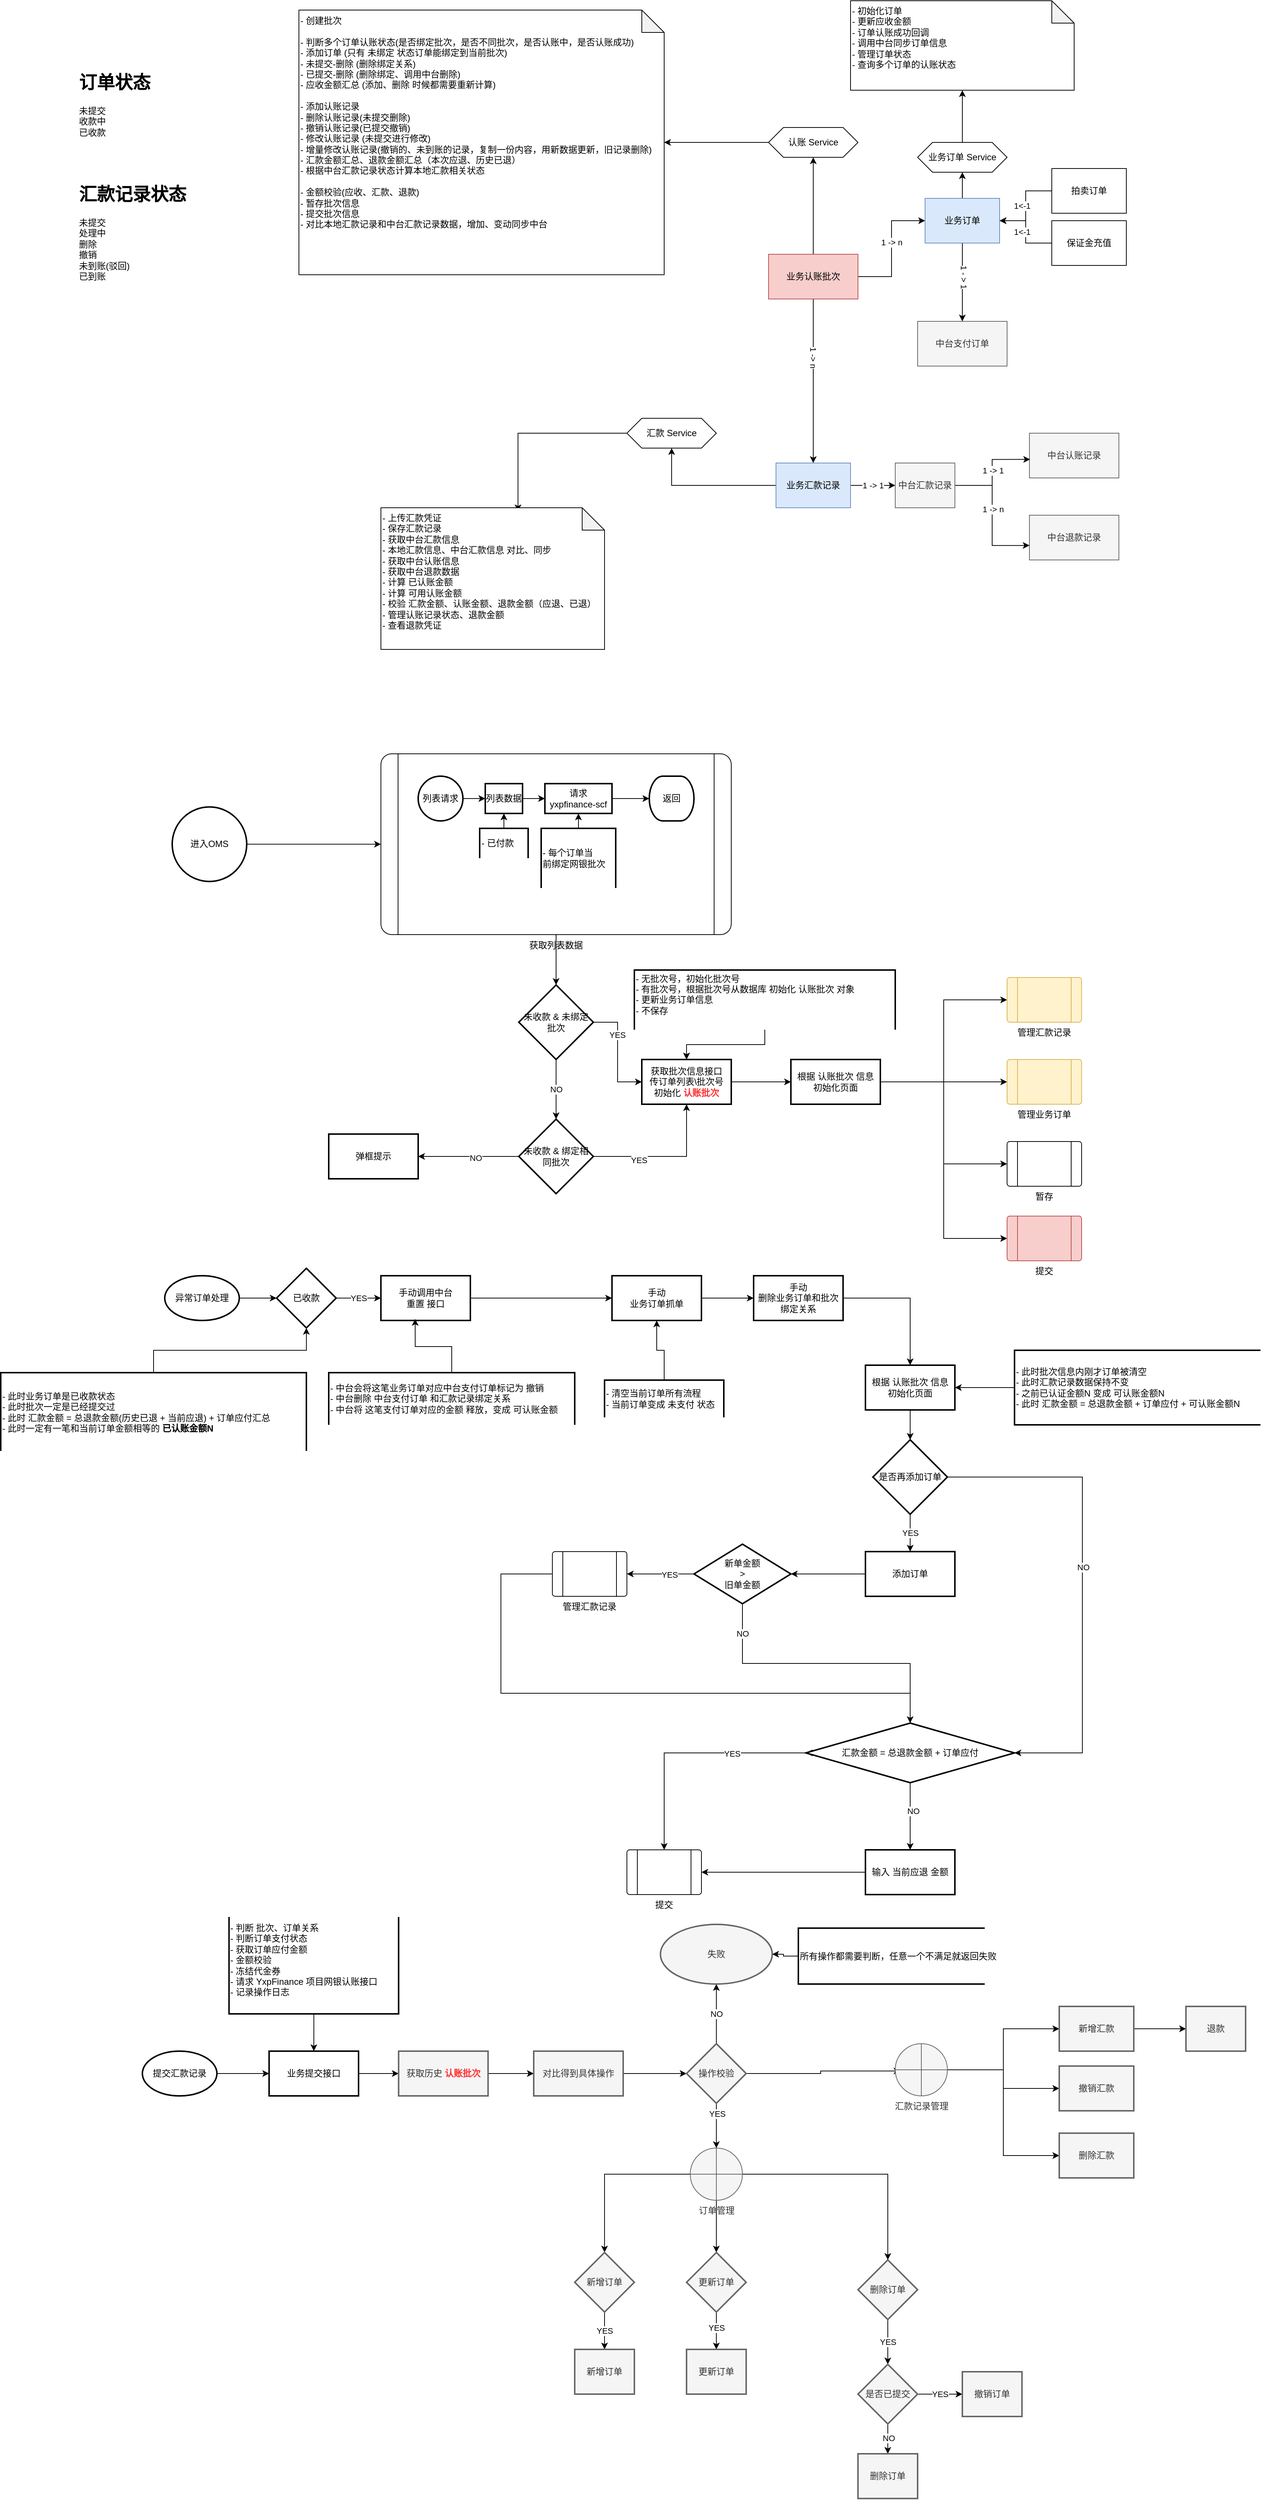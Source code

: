 <mxfile version="21.2.9" type="github">
  <diagram name="Page-1" id="fpYvHtxNB4w4uJ5ZzWT5">
    <mxGraphModel dx="3082" dy="2159" grid="1" gridSize="10" guides="1" tooltips="1" connect="1" arrows="1" fold="1" page="1" pageScale="1" pageWidth="850" pageHeight="1100" math="0" shadow="0">
      <root>
        <mxCell id="0" />
        <mxCell id="1" parent="0" />
        <mxCell id="o6qvqLgRWWO_v4bCrPXF-56" style="edgeStyle=orthogonalEdgeStyle;rounded=0;orthogonalLoop=1;jettySize=auto;html=1;" parent="1" source="o6qvqLgRWWO_v4bCrPXF-36" target="o6qvqLgRWWO_v4bCrPXF-55" edge="1">
          <mxGeometry relative="1" as="geometry" />
        </mxCell>
        <mxCell id="o6qvqLgRWWO_v4bCrPXF-36" value="获取列表数据" style="verticalLabelPosition=bottom;verticalAlign=top;html=1;shape=process;whiteSpace=wrap;rounded=1;size=0.048;arcSize=6;" parent="1" vertex="1">
          <mxGeometry x="-260" y="960" width="470" height="242.5" as="geometry" />
        </mxCell>
        <mxCell id="b7ro-gV5mYTYyai0SoZE-6" style="edgeStyle=orthogonalEdgeStyle;rounded=0;orthogonalLoop=1;jettySize=auto;html=1;entryX=0.5;entryY=0;entryDx=0;entryDy=0;" parent="1" source="b7ro-gV5mYTYyai0SoZE-1" target="b7ro-gV5mYTYyai0SoZE-5" edge="1">
          <mxGeometry relative="1" as="geometry" />
        </mxCell>
        <mxCell id="b7ro-gV5mYTYyai0SoZE-7" value="&lt;div&gt;1 -&amp;gt; n&lt;/div&gt;" style="edgeLabel;html=1;align=center;verticalAlign=middle;resizable=0;points=[];rotation=90;" parent="b7ro-gV5mYTYyai0SoZE-6" vertex="1" connectable="0">
          <mxGeometry x="-0.32" y="3" relative="1" as="geometry">
            <mxPoint x="-3" y="3" as="offset" />
          </mxGeometry>
        </mxCell>
        <mxCell id="b7ro-gV5mYTYyai0SoZE-21" style="edgeStyle=orthogonalEdgeStyle;rounded=0;orthogonalLoop=1;jettySize=auto;html=1;" parent="1" source="b7ro-gV5mYTYyai0SoZE-1" target="b7ro-gV5mYTYyai0SoZE-18" edge="1">
          <mxGeometry relative="1" as="geometry" />
        </mxCell>
        <mxCell id="o6qvqLgRWWO_v4bCrPXF-169" style="edgeStyle=orthogonalEdgeStyle;rounded=0;orthogonalLoop=1;jettySize=auto;html=1;entryX=0;entryY=0.5;entryDx=0;entryDy=0;" parent="1" source="b7ro-gV5mYTYyai0SoZE-1" target="b7ro-gV5mYTYyai0SoZE-2" edge="1">
          <mxGeometry relative="1" as="geometry" />
        </mxCell>
        <mxCell id="o6qvqLgRWWO_v4bCrPXF-170" value="1 -&amp;gt; n" style="edgeLabel;html=1;align=center;verticalAlign=middle;resizable=0;points=[];" parent="o6qvqLgRWWO_v4bCrPXF-169" vertex="1" connectable="0">
          <mxGeometry x="0.108" relative="1" as="geometry">
            <mxPoint as="offset" />
          </mxGeometry>
        </mxCell>
        <mxCell id="b7ro-gV5mYTYyai0SoZE-1" value="业务认账批次" style="rounded=0;whiteSpace=wrap;html=1;fillColor=#f8cecc;strokeColor=#b85450;" parent="1" vertex="1">
          <mxGeometry x="260" y="290" width="120" height="60" as="geometry" />
        </mxCell>
        <mxCell id="o6qvqLgRWWO_v4bCrPXF-14" style="edgeStyle=orthogonalEdgeStyle;rounded=0;orthogonalLoop=1;jettySize=auto;html=1;" parent="1" source="b7ro-gV5mYTYyai0SoZE-2" target="o6qvqLgRWWO_v4bCrPXF-13" edge="1">
          <mxGeometry relative="1" as="geometry" />
        </mxCell>
        <mxCell id="o6qvqLgRWWO_v4bCrPXF-107" style="edgeStyle=orthogonalEdgeStyle;rounded=0;orthogonalLoop=1;jettySize=auto;html=1;" parent="1" source="b7ro-gV5mYTYyai0SoZE-2" target="o6qvqLgRWWO_v4bCrPXF-106" edge="1">
          <mxGeometry relative="1" as="geometry" />
        </mxCell>
        <mxCell id="o6qvqLgRWWO_v4bCrPXF-168" value="1 - &amp;gt; 1" style="edgeLabel;html=1;align=center;verticalAlign=middle;resizable=0;points=[];rotation=90;" parent="o6qvqLgRWWO_v4bCrPXF-107" vertex="1" connectable="0">
          <mxGeometry x="-0.147" y="2" relative="1" as="geometry">
            <mxPoint as="offset" />
          </mxGeometry>
        </mxCell>
        <mxCell id="b7ro-gV5mYTYyai0SoZE-2" value="业务订单" style="whiteSpace=wrap;html=1;rounded=0;fillColor=#dae8fc;strokeColor=#6c8ebf;" parent="1" vertex="1">
          <mxGeometry x="470" y="215" width="100" height="60" as="geometry" />
        </mxCell>
        <mxCell id="o6qvqLgRWWO_v4bCrPXF-17" style="edgeStyle=orthogonalEdgeStyle;rounded=0;orthogonalLoop=1;jettySize=auto;html=1;" parent="1" source="b7ro-gV5mYTYyai0SoZE-5" target="o6qvqLgRWWO_v4bCrPXF-16" edge="1">
          <mxGeometry relative="1" as="geometry" />
        </mxCell>
        <mxCell id="o6qvqLgRWWO_v4bCrPXF-163" value="1 -&amp;gt; 1" style="edgeStyle=orthogonalEdgeStyle;rounded=0;orthogonalLoop=1;jettySize=auto;html=1;" parent="1" source="b7ro-gV5mYTYyai0SoZE-5" target="o6qvqLgRWWO_v4bCrPXF-162" edge="1">
          <mxGeometry relative="1" as="geometry" />
        </mxCell>
        <mxCell id="b7ro-gV5mYTYyai0SoZE-5" value="业务汇款记录" style="whiteSpace=wrap;html=1;rounded=0;fillColor=#dae8fc;strokeColor=#6c8ebf;" parent="1" vertex="1">
          <mxGeometry x="270" y="570" width="100" height="60" as="geometry" />
        </mxCell>
        <mxCell id="b7ro-gV5mYTYyai0SoZE-14" value="中台认账记录" style="whiteSpace=wrap;html=1;fillColor=#f5f5f5;strokeColor=#666666;rounded=0;fontColor=#333333;" parent="1" vertex="1">
          <mxGeometry x="610" y="530" width="120" height="60" as="geometry" />
        </mxCell>
        <mxCell id="b7ro-gV5mYTYyai0SoZE-23" style="edgeStyle=orthogonalEdgeStyle;rounded=0;orthogonalLoop=1;jettySize=auto;html=1;" parent="1" source="b7ro-gV5mYTYyai0SoZE-18" target="b7ro-gV5mYTYyai0SoZE-22" edge="1">
          <mxGeometry relative="1" as="geometry" />
        </mxCell>
        <mxCell id="b7ro-gV5mYTYyai0SoZE-18" value="认账 Service" style="shape=hexagon;perimeter=hexagonPerimeter2;whiteSpace=wrap;html=1;fixedSize=1;rounded=0;" parent="1" vertex="1">
          <mxGeometry x="260" y="120" width="120" height="40" as="geometry" />
        </mxCell>
        <mxCell id="b7ro-gV5mYTYyai0SoZE-22" value="&lt;div&gt;- 创建批次&lt;br&gt;&lt;/div&gt;&lt;div&gt;&lt;br&gt;&lt;/div&gt;&lt;div&gt;- 判断多个订单认账状态(是否绑定批次，是否不同批次，是否认账中，是否认账成功)&lt;/div&gt;&lt;div&gt;- 添加订单 (只有 未绑定 状态订单能绑定到当前批次)&lt;br&gt;&lt;div&gt;- 未提交-删除 (删除绑定关系)&lt;/div&gt;- 已提交-删除 (删除绑定、调用中台删除)&lt;/div&gt;&lt;div&gt;- 应收金额汇总 (添加、删除 时候都需要重新计算)&lt;/div&gt;&lt;div&gt;&lt;br&gt;&lt;/div&gt;&lt;div&gt;- 添加认账记录&lt;/div&gt;&lt;div&gt;- 删除认账记录(未提交删除)&lt;/div&gt;&lt;div&gt;- 撤销认账记录(已提交撤销)&lt;br&gt;&lt;/div&gt;&lt;div&gt;- 修改认账记录 (未提交进行修改)&lt;br&gt;- 增量修改认账记录(撤销的、未到账的记录，复制一份内容，用新数据更新，旧记录删除)&lt;/div&gt;&lt;div&gt;- 汇款金额汇总、退款金额汇总（本次应退、历史已退）&lt;/div&gt;&lt;div&gt;- 根据中台汇款记录状态计算本地汇款相关状态&lt;br&gt;&lt;/div&gt;&lt;div&gt;&lt;br&gt;&lt;/div&gt;&lt;div&gt;- 金额校验(应收、汇款、退款)&lt;/div&gt;&lt;div&gt;- 暂存批次信息&lt;/div&gt;&lt;div&gt;- 提交批次信息&lt;/div&gt;&lt;div&gt;- 对比本地汇款记录和中台汇款记录数据，增加、变动同步中台&lt;/div&gt;&lt;div&gt;&lt;br&gt;&lt;/div&gt;&lt;div&gt;&lt;br&gt;&lt;/div&gt;&lt;div&gt;&lt;br&gt;&lt;/div&gt;" style="shape=note;whiteSpace=wrap;html=1;backgroundOutline=1;darkOpacity=0.05;align=left;verticalAlign=top;" parent="1" vertex="1">
          <mxGeometry x="-370" y="-37.5" width="490" height="355" as="geometry" />
        </mxCell>
        <mxCell id="o6qvqLgRWWO_v4bCrPXF-3" value="&lt;h1&gt;订单状态&lt;br&gt;&lt;/h1&gt;&lt;p&gt;未提交&lt;br&gt;收款中&lt;br&gt;已收款&lt;br&gt;&lt;/p&gt;" style="text;html=1;strokeColor=none;fillColor=none;spacing=5;spacingTop=-20;whiteSpace=wrap;overflow=hidden;rounded=0;" parent="1" vertex="1">
          <mxGeometry x="-670" y="40" width="190" height="170" as="geometry" />
        </mxCell>
        <mxCell id="o6qvqLgRWWO_v4bCrPXF-4" value="&lt;h1&gt;汇款记录状态&lt;br&gt;&lt;/h1&gt;&lt;p&gt;未提交&lt;br&gt;处理中&lt;br&gt;删除&lt;br&gt;撤销&lt;br&gt;未到账(驳回)&lt;br&gt;已到账&lt;br&gt;&lt;br&gt;&lt;/p&gt;" style="text;html=1;strokeColor=none;fillColor=none;spacing=5;spacingTop=-20;whiteSpace=wrap;overflow=hidden;rounded=0;" parent="1" vertex="1">
          <mxGeometry x="-670" y="190" width="200" height="170" as="geometry" />
        </mxCell>
        <mxCell id="o6qvqLgRWWO_v4bCrPXF-9" style="edgeStyle=orthogonalEdgeStyle;rounded=0;orthogonalLoop=1;jettySize=auto;html=1;entryX=1;entryY=0.5;entryDx=0;entryDy=0;" parent="1" source="o6qvqLgRWWO_v4bCrPXF-5" target="b7ro-gV5mYTYyai0SoZE-2" edge="1">
          <mxGeometry relative="1" as="geometry" />
        </mxCell>
        <mxCell id="o6qvqLgRWWO_v4bCrPXF-10" value="1&amp;lt;-1" style="edgeLabel;html=1;align=center;verticalAlign=middle;resizable=0;points=[];" parent="o6qvqLgRWWO_v4bCrPXF-9" vertex="1" connectable="0">
          <mxGeometry x="-0.556" y="3" relative="1" as="geometry">
            <mxPoint x="-16" y="17" as="offset" />
          </mxGeometry>
        </mxCell>
        <mxCell id="o6qvqLgRWWO_v4bCrPXF-5" value="拍卖订单" style="whiteSpace=wrap;html=1;rounded=0;" parent="1" vertex="1">
          <mxGeometry x="640" y="175" width="100" height="60" as="geometry" />
        </mxCell>
        <mxCell id="o6qvqLgRWWO_v4bCrPXF-8" style="edgeStyle=orthogonalEdgeStyle;rounded=0;orthogonalLoop=1;jettySize=auto;html=1;entryX=1;entryY=0.5;entryDx=0;entryDy=0;" parent="1" source="o6qvqLgRWWO_v4bCrPXF-7" target="b7ro-gV5mYTYyai0SoZE-2" edge="1">
          <mxGeometry relative="1" as="geometry" />
        </mxCell>
        <mxCell id="o6qvqLgRWWO_v4bCrPXF-7" value="保证金充值" style="whiteSpace=wrap;html=1;rounded=0;" parent="1" vertex="1">
          <mxGeometry x="640" y="245" width="100" height="60" as="geometry" />
        </mxCell>
        <mxCell id="o6qvqLgRWWO_v4bCrPXF-11" value="1&amp;lt;-1" style="edgeLabel;html=1;align=center;verticalAlign=middle;resizable=0;points=[];" parent="1" vertex="1" connectable="0">
          <mxGeometry x="610" y="225" as="geometry">
            <mxPoint x="-10" y="35" as="offset" />
          </mxGeometry>
        </mxCell>
        <mxCell id="o6qvqLgRWWO_v4bCrPXF-12" value="- 初始化订单&lt;br&gt;&lt;div&gt;- 更新应收金额&lt;/div&gt;&lt;div&gt;- 订单认账成功回调&lt;/div&gt;&lt;div&gt;- 调用中台同步订单信息&lt;/div&gt;&lt;div&gt;- 管理订单状态&lt;/div&gt;&lt;div&gt;- 查询多个订单的认账状态&lt;/div&gt;" style="shape=note;whiteSpace=wrap;html=1;backgroundOutline=1;darkOpacity=0.05;align=left;verticalAlign=top;" parent="1" vertex="1">
          <mxGeometry x="370" y="-50" width="300" height="120" as="geometry" />
        </mxCell>
        <mxCell id="o6qvqLgRWWO_v4bCrPXF-15" style="edgeStyle=orthogonalEdgeStyle;rounded=0;orthogonalLoop=1;jettySize=auto;html=1;" parent="1" source="o6qvqLgRWWO_v4bCrPXF-13" target="o6qvqLgRWWO_v4bCrPXF-12" edge="1">
          <mxGeometry relative="1" as="geometry" />
        </mxCell>
        <mxCell id="o6qvqLgRWWO_v4bCrPXF-13" value="业务订单 Service" style="shape=hexagon;perimeter=hexagonPerimeter2;whiteSpace=wrap;html=1;fixedSize=1;rounded=0;" parent="1" vertex="1">
          <mxGeometry x="460" y="140" width="120" height="40" as="geometry" />
        </mxCell>
        <mxCell id="o6qvqLgRWWO_v4bCrPXF-21" style="edgeStyle=orthogonalEdgeStyle;rounded=0;orthogonalLoop=1;jettySize=auto;html=1;entryX=0.613;entryY=0.025;entryDx=0;entryDy=0;entryPerimeter=0;" parent="1" source="o6qvqLgRWWO_v4bCrPXF-16" target="o6qvqLgRWWO_v4bCrPXF-18" edge="1">
          <mxGeometry relative="1" as="geometry" />
        </mxCell>
        <mxCell id="o6qvqLgRWWO_v4bCrPXF-16" value="汇款 Service" style="shape=hexagon;perimeter=hexagonPerimeter2;whiteSpace=wrap;html=1;fixedSize=1;rounded=0;" parent="1" vertex="1">
          <mxGeometry x="70" y="510" width="120" height="40" as="geometry" />
        </mxCell>
        <mxCell id="o6qvqLgRWWO_v4bCrPXF-18" value="&lt;div&gt;- 上传汇款凭证&lt;/div&gt;&lt;div&gt;- 保存汇款记录&lt;br&gt;&lt;/div&gt;&lt;div&gt;- 获取中台汇款信息&lt;/div&gt;&lt;div&gt;- 本地汇款信息、中台汇款信息 对比、同步&lt;/div&gt;&lt;div&gt;- 获取中台认账信息&lt;/div&gt;&lt;div&gt;- 获取中台退款数据&lt;/div&gt;&lt;div&gt;- 计算 已认账金额&lt;/div&gt;&lt;div&gt;&lt;div&gt;&lt;div&gt;- 计算 可用认账金额&lt;/div&gt;&lt;/div&gt;&lt;/div&gt;&lt;div&gt;- 校验 汇款金额、认账金额、退款金额（应退、已退）&lt;/div&gt;&lt;div&gt;- 管理认账记录状态、退款金额&lt;/div&gt;&lt;div&gt;- 查看退款凭证&lt;br&gt;&lt;/div&gt;" style="shape=note;whiteSpace=wrap;html=1;backgroundOutline=1;darkOpacity=0.05;align=left;verticalAlign=top;" parent="1" vertex="1">
          <mxGeometry x="-260" y="630" width="300" height="190" as="geometry" />
        </mxCell>
        <mxCell id="o6qvqLgRWWO_v4bCrPXF-22" value="中台退款记录" style="whiteSpace=wrap;html=1;fillColor=#f5f5f5;strokeColor=#666666;rounded=0;fontColor=#333333;" parent="1" vertex="1">
          <mxGeometry x="610" y="640" width="120" height="60" as="geometry" />
        </mxCell>
        <mxCell id="o6qvqLgRWWO_v4bCrPXF-37" style="edgeStyle=orthogonalEdgeStyle;rounded=0;orthogonalLoop=1;jettySize=auto;html=1;" parent="1" source="o6qvqLgRWWO_v4bCrPXF-28" target="o6qvqLgRWWO_v4bCrPXF-36" edge="1">
          <mxGeometry relative="1" as="geometry" />
        </mxCell>
        <mxCell id="o6qvqLgRWWO_v4bCrPXF-28" value="进入OMS" style="strokeWidth=2;html=1;shape=mxgraph.flowchart.start_2;whiteSpace=wrap;" parent="1" vertex="1">
          <mxGeometry x="-540" y="1031.25" width="100" height="100" as="geometry" />
        </mxCell>
        <mxCell id="o6qvqLgRWWO_v4bCrPXF-40" value="" style="edgeStyle=orthogonalEdgeStyle;rounded=0;orthogonalLoop=1;jettySize=auto;html=1;" parent="1" source="o6qvqLgRWWO_v4bCrPXF-38" target="o6qvqLgRWWO_v4bCrPXF-39" edge="1">
          <mxGeometry relative="1" as="geometry" />
        </mxCell>
        <mxCell id="o6qvqLgRWWO_v4bCrPXF-38" value="列表请求" style="strokeWidth=2;html=1;shape=mxgraph.flowchart.start_2;whiteSpace=wrap;" parent="1" vertex="1">
          <mxGeometry x="-210" y="990" width="60" height="60" as="geometry" />
        </mxCell>
        <mxCell id="o6qvqLgRWWO_v4bCrPXF-44" style="edgeStyle=orthogonalEdgeStyle;rounded=0;orthogonalLoop=1;jettySize=auto;html=1;entryX=0;entryY=0.5;entryDx=0;entryDy=0;" parent="1" source="o6qvqLgRWWO_v4bCrPXF-39" edge="1">
          <mxGeometry relative="1" as="geometry">
            <mxPoint x="-40" y="1020" as="targetPoint" />
          </mxGeometry>
        </mxCell>
        <mxCell id="o6qvqLgRWWO_v4bCrPXF-39" value="列表数据" style="whiteSpace=wrap;html=1;strokeWidth=2;" parent="1" vertex="1">
          <mxGeometry x="-120" y="1000" width="50" height="40" as="geometry" />
        </mxCell>
        <mxCell id="o6qvqLgRWWO_v4bCrPXF-54" style="edgeStyle=orthogonalEdgeStyle;rounded=0;orthogonalLoop=1;jettySize=auto;html=1;" parent="1" source="o6qvqLgRWWO_v4bCrPXF-45" target="o6qvqLgRWWO_v4bCrPXF-52" edge="1">
          <mxGeometry relative="1" as="geometry" />
        </mxCell>
        <mxCell id="o6qvqLgRWWO_v4bCrPXF-45" value="请求&lt;br&gt;yxpfinance-scf" style="whiteSpace=wrap;html=1;strokeWidth=2;" parent="1" vertex="1">
          <mxGeometry x="-40" y="1000" width="90" height="40" as="geometry" />
        </mxCell>
        <mxCell id="o6qvqLgRWWO_v4bCrPXF-49" style="edgeStyle=orthogonalEdgeStyle;rounded=0;orthogonalLoop=1;jettySize=auto;html=1;entryX=0.5;entryY=1;entryDx=0;entryDy=0;" parent="1" source="o6qvqLgRWWO_v4bCrPXF-48" target="o6qvqLgRWWO_v4bCrPXF-45" edge="1">
          <mxGeometry relative="1" as="geometry" />
        </mxCell>
        <mxCell id="o6qvqLgRWWO_v4bCrPXF-48" value="&lt;div&gt;- 每个订单当&lt;br&gt;前绑定网银批次&lt;br&gt;&lt;/div&gt;" style="strokeWidth=2;html=1;shape=mxgraph.flowchart.annotation_1;align=left;pointerEvents=1;direction=south;" parent="1" vertex="1">
          <mxGeometry x="-45" y="1060" width="100" height="80" as="geometry" />
        </mxCell>
        <mxCell id="o6qvqLgRWWO_v4bCrPXF-51" style="edgeStyle=orthogonalEdgeStyle;rounded=0;orthogonalLoop=1;jettySize=auto;html=1;" parent="1" source="o6qvqLgRWWO_v4bCrPXF-50" target="o6qvqLgRWWO_v4bCrPXF-39" edge="1">
          <mxGeometry relative="1" as="geometry" />
        </mxCell>
        <mxCell id="o6qvqLgRWWO_v4bCrPXF-50" value="- 已付款" style="strokeWidth=2;html=1;shape=mxgraph.flowchart.annotation_1;align=left;pointerEvents=1;direction=south;" parent="1" vertex="1">
          <mxGeometry x="-127.5" y="1060" width="65" height="40" as="geometry" />
        </mxCell>
        <mxCell id="o6qvqLgRWWO_v4bCrPXF-52" value="返回" style="strokeWidth=2;html=1;shape=mxgraph.flowchart.terminator;whiteSpace=wrap;" parent="1" vertex="1">
          <mxGeometry x="100" y="990" width="60" height="60" as="geometry" />
        </mxCell>
        <mxCell id="o6qvqLgRWWO_v4bCrPXF-58" value="" style="edgeStyle=orthogonalEdgeStyle;rounded=0;orthogonalLoop=1;jettySize=auto;html=1;" parent="1" source="o6qvqLgRWWO_v4bCrPXF-55" target="o6qvqLgRWWO_v4bCrPXF-57" edge="1">
          <mxGeometry relative="1" as="geometry" />
        </mxCell>
        <mxCell id="o6qvqLgRWWO_v4bCrPXF-59" value="YES" style="edgeLabel;html=1;align=center;verticalAlign=middle;resizable=0;points=[];" parent="o6qvqLgRWWO_v4bCrPXF-58" vertex="1" connectable="0">
          <mxGeometry x="-0.314" y="-1" relative="1" as="geometry">
            <mxPoint as="offset" />
          </mxGeometry>
        </mxCell>
        <mxCell id="o6qvqLgRWWO_v4bCrPXF-69" value="NO" style="edgeStyle=orthogonalEdgeStyle;rounded=0;orthogonalLoop=1;jettySize=auto;html=1;" parent="1" source="o6qvqLgRWWO_v4bCrPXF-55" target="o6qvqLgRWWO_v4bCrPXF-68" edge="1">
          <mxGeometry relative="1" as="geometry" />
        </mxCell>
        <mxCell id="o6qvqLgRWWO_v4bCrPXF-55" value="未收款 &amp;amp; 未绑定批次" style="strokeWidth=2;html=1;shape=mxgraph.flowchart.decision;whiteSpace=wrap;" parent="1" vertex="1">
          <mxGeometry x="-75" y="1270" width="100" height="100" as="geometry" />
        </mxCell>
        <mxCell id="o6qvqLgRWWO_v4bCrPXF-61" value="" style="edgeStyle=orthogonalEdgeStyle;rounded=0;orthogonalLoop=1;jettySize=auto;html=1;" parent="1" source="o6qvqLgRWWO_v4bCrPXF-57" target="o6qvqLgRWWO_v4bCrPXF-60" edge="1">
          <mxGeometry relative="1" as="geometry" />
        </mxCell>
        <mxCell id="o6qvqLgRWWO_v4bCrPXF-57" value="获取批次信息接口&lt;br&gt;传订单列表\批次号&lt;br&gt;初始化 &lt;b&gt;&lt;font color=&quot;#ff3333&quot;&gt;认账批次&lt;/font&gt;&lt;/b&gt;" style="whiteSpace=wrap;html=1;strokeWidth=2;" parent="1" vertex="1">
          <mxGeometry x="90" y="1370" width="120" height="60" as="geometry" />
        </mxCell>
        <mxCell id="o6qvqLgRWWO_v4bCrPXF-83" style="edgeStyle=orthogonalEdgeStyle;rounded=0;orthogonalLoop=1;jettySize=auto;html=1;" parent="1" source="o6qvqLgRWWO_v4bCrPXF-60" target="o6qvqLgRWWO_v4bCrPXF-81" edge="1">
          <mxGeometry relative="1" as="geometry" />
        </mxCell>
        <mxCell id="o6qvqLgRWWO_v4bCrPXF-84" style="edgeStyle=orthogonalEdgeStyle;rounded=0;orthogonalLoop=1;jettySize=auto;html=1;entryX=0;entryY=0.5;entryDx=0;entryDy=0;" parent="1" source="o6qvqLgRWWO_v4bCrPXF-60" target="o6qvqLgRWWO_v4bCrPXF-80" edge="1">
          <mxGeometry relative="1" as="geometry" />
        </mxCell>
        <mxCell id="o6qvqLgRWWO_v4bCrPXF-86" style="edgeStyle=orthogonalEdgeStyle;rounded=0;orthogonalLoop=1;jettySize=auto;html=1;entryX=0;entryY=0.5;entryDx=0;entryDy=0;" parent="1" source="o6qvqLgRWWO_v4bCrPXF-60" target="o6qvqLgRWWO_v4bCrPXF-85" edge="1">
          <mxGeometry relative="1" as="geometry" />
        </mxCell>
        <mxCell id="o6qvqLgRWWO_v4bCrPXF-89" style="edgeStyle=orthogonalEdgeStyle;rounded=0;orthogonalLoop=1;jettySize=auto;html=1;entryX=0;entryY=0.5;entryDx=0;entryDy=0;" parent="1" source="o6qvqLgRWWO_v4bCrPXF-60" target="o6qvqLgRWWO_v4bCrPXF-88" edge="1">
          <mxGeometry relative="1" as="geometry" />
        </mxCell>
        <mxCell id="o6qvqLgRWWO_v4bCrPXF-60" value="根据 认账批次 信息&lt;br&gt;初始化页面" style="whiteSpace=wrap;html=1;strokeWidth=2;" parent="1" vertex="1">
          <mxGeometry x="290" y="1370" width="120" height="60" as="geometry" />
        </mxCell>
        <mxCell id="o6qvqLgRWWO_v4bCrPXF-65" style="edgeStyle=orthogonalEdgeStyle;rounded=0;orthogonalLoop=1;jettySize=auto;html=1;" parent="1" source="o6qvqLgRWWO_v4bCrPXF-62" target="o6qvqLgRWWO_v4bCrPXF-57" edge="1">
          <mxGeometry relative="1" as="geometry" />
        </mxCell>
        <mxCell id="o6qvqLgRWWO_v4bCrPXF-70" value="" style="edgeStyle=orthogonalEdgeStyle;rounded=0;orthogonalLoop=1;jettySize=auto;html=1;" parent="1" source="o6qvqLgRWWO_v4bCrPXF-62" target="o6qvqLgRWWO_v4bCrPXF-57" edge="1">
          <mxGeometry relative="1" as="geometry" />
        </mxCell>
        <mxCell id="o6qvqLgRWWO_v4bCrPXF-62" value="&lt;div&gt;- 无批次号，初始化批次号&lt;br&gt;&lt;/div&gt;&lt;div&gt;- 有批次号，根据批次号从数据库 初始化 认账批次 对象&lt;/div&gt;&lt;div&gt;- 更新业务订单信息&lt;/div&gt;&lt;div&gt;- 不保存&lt;br&gt;&lt;/div&gt;&lt;div&gt;&lt;br&gt;&lt;/div&gt;" style="strokeWidth=2;html=1;shape=mxgraph.flowchart.annotation_1;align=left;pointerEvents=1;direction=south;rotation=0;" parent="1" vertex="1">
          <mxGeometry x="80" y="1250" width="350" height="80" as="geometry" />
        </mxCell>
        <mxCell id="o6qvqLgRWWO_v4bCrPXF-71" style="edgeStyle=orthogonalEdgeStyle;rounded=0;orthogonalLoop=1;jettySize=auto;html=1;" parent="1" source="o6qvqLgRWWO_v4bCrPXF-68" target="o6qvqLgRWWO_v4bCrPXF-57" edge="1">
          <mxGeometry relative="1" as="geometry" />
        </mxCell>
        <mxCell id="o6qvqLgRWWO_v4bCrPXF-77" value="YES" style="edgeLabel;html=1;align=center;verticalAlign=middle;resizable=0;points=[];" parent="o6qvqLgRWWO_v4bCrPXF-71" vertex="1" connectable="0">
          <mxGeometry x="-0.374" y="-5" relative="1" as="geometry">
            <mxPoint as="offset" />
          </mxGeometry>
        </mxCell>
        <mxCell id="o6qvqLgRWWO_v4bCrPXF-78" style="edgeStyle=orthogonalEdgeStyle;rounded=0;orthogonalLoop=1;jettySize=auto;html=1;" parent="1" source="o6qvqLgRWWO_v4bCrPXF-68" target="o6qvqLgRWWO_v4bCrPXF-74" edge="1">
          <mxGeometry relative="1" as="geometry" />
        </mxCell>
        <mxCell id="o6qvqLgRWWO_v4bCrPXF-79" value="NO" style="edgeLabel;html=1;align=center;verticalAlign=middle;resizable=0;points=[];" parent="o6qvqLgRWWO_v4bCrPXF-78" vertex="1" connectable="0">
          <mxGeometry x="-0.141" y="2" relative="1" as="geometry">
            <mxPoint as="offset" />
          </mxGeometry>
        </mxCell>
        <mxCell id="o6qvqLgRWWO_v4bCrPXF-68" value="未收款 &amp;amp; 绑定相同批次" style="strokeWidth=2;html=1;shape=mxgraph.flowchart.decision;whiteSpace=wrap;" parent="1" vertex="1">
          <mxGeometry x="-75" y="1450" width="100" height="100" as="geometry" />
        </mxCell>
        <mxCell id="o6qvqLgRWWO_v4bCrPXF-74" value="弹框提示" style="whiteSpace=wrap;html=1;strokeWidth=2;" parent="1" vertex="1">
          <mxGeometry x="-330" y="1470" width="120" height="60" as="geometry" />
        </mxCell>
        <mxCell id="o6qvqLgRWWO_v4bCrPXF-80" value="管理汇款记录" style="verticalLabelPosition=bottom;verticalAlign=top;html=1;shape=process;whiteSpace=wrap;rounded=1;size=0.14;arcSize=6;fillColor=#fff2cc;strokeColor=#d6b656;" parent="1" vertex="1">
          <mxGeometry x="580" y="1260" width="100" height="60" as="geometry" />
        </mxCell>
        <mxCell id="o6qvqLgRWWO_v4bCrPXF-81" value="管理业务订单" style="verticalLabelPosition=bottom;verticalAlign=top;html=1;shape=process;whiteSpace=wrap;rounded=1;size=0.14;arcSize=6;fillColor=#fff2cc;strokeColor=#d6b656;" parent="1" vertex="1">
          <mxGeometry x="580" y="1370" width="100" height="60" as="geometry" />
        </mxCell>
        <mxCell id="o6qvqLgRWWO_v4bCrPXF-85" value="暂存" style="verticalLabelPosition=bottom;verticalAlign=top;html=1;shape=process;whiteSpace=wrap;rounded=1;size=0.14;arcSize=6;" parent="1" vertex="1">
          <mxGeometry x="580" y="1480" width="100" height="60" as="geometry" />
        </mxCell>
        <mxCell id="o6qvqLgRWWO_v4bCrPXF-88" value="提交" style="verticalLabelPosition=bottom;verticalAlign=top;html=1;shape=process;whiteSpace=wrap;rounded=1;size=0.14;arcSize=6;fillColor=#f8cecc;strokeColor=#b85450;" parent="1" vertex="1">
          <mxGeometry x="580" y="1580" width="100" height="60" as="geometry" />
        </mxCell>
        <mxCell id="o6qvqLgRWWO_v4bCrPXF-93" value="" style="edgeStyle=orthogonalEdgeStyle;rounded=0;orthogonalLoop=1;jettySize=auto;html=1;" parent="1" source="o6qvqLgRWWO_v4bCrPXF-91" target="o6qvqLgRWWO_v4bCrPXF-92" edge="1">
          <mxGeometry relative="1" as="geometry" />
        </mxCell>
        <mxCell id="o6qvqLgRWWO_v4bCrPXF-91" value="异常订单处理" style="strokeWidth=2;html=1;shape=mxgraph.flowchart.start_1;whiteSpace=wrap;" parent="1" vertex="1">
          <mxGeometry x="-550" y="1660" width="100" height="60" as="geometry" />
        </mxCell>
        <mxCell id="o6qvqLgRWWO_v4bCrPXF-95" value="YES" style="edgeStyle=orthogonalEdgeStyle;rounded=0;orthogonalLoop=1;jettySize=auto;html=1;" parent="1" source="o6qvqLgRWWO_v4bCrPXF-92" target="o6qvqLgRWWO_v4bCrPXF-103" edge="1">
          <mxGeometry x="-0.01" relative="1" as="geometry">
            <mxPoint x="-260" y="1690" as="targetPoint" />
            <mxPoint as="offset" />
          </mxGeometry>
        </mxCell>
        <mxCell id="o6qvqLgRWWO_v4bCrPXF-92" value="已收款" style="rhombus;whiteSpace=wrap;html=1;strokeWidth=2;" parent="1" vertex="1">
          <mxGeometry x="-400" y="1650" width="80" height="80" as="geometry" />
        </mxCell>
        <mxCell id="o6qvqLgRWWO_v4bCrPXF-102" style="edgeStyle=orthogonalEdgeStyle;rounded=0;orthogonalLoop=1;jettySize=auto;html=1;" parent="1" source="o6qvqLgRWWO_v4bCrPXF-97" target="o6qvqLgRWWO_v4bCrPXF-92" edge="1">
          <mxGeometry relative="1" as="geometry" />
        </mxCell>
        <mxCell id="o6qvqLgRWWO_v4bCrPXF-97" value="&lt;div&gt;- 此时业务订单是已收款状态&lt;/div&gt;&lt;div&gt;- 此时批次一定是已经提交过&lt;/div&gt;&lt;div&gt;- 此时 汇款金额 = 总退款金额(历史已退 + 当前应退) + 订单应付汇总&lt;/div&gt;&lt;div&gt;- 此时一定有一笔和当前订单金额相等的 &lt;b&gt;已认账金额N&lt;/b&gt;&lt;br&gt;&lt;/div&gt;" style="strokeWidth=2;html=1;shape=mxgraph.flowchart.annotation_1;align=left;pointerEvents=1;direction=south;" parent="1" vertex="1">
          <mxGeometry x="-770" y="1790" width="410" height="105" as="geometry" />
        </mxCell>
        <mxCell id="o6qvqLgRWWO_v4bCrPXF-109" value="" style="edgeStyle=orthogonalEdgeStyle;rounded=0;orthogonalLoop=1;jettySize=auto;html=1;" parent="1" source="o6qvqLgRWWO_v4bCrPXF-103" target="o6qvqLgRWWO_v4bCrPXF-108" edge="1">
          <mxGeometry relative="1" as="geometry" />
        </mxCell>
        <mxCell id="o6qvqLgRWWO_v4bCrPXF-103" value="手动调用中台&lt;br&gt; 重置 接口" style="whiteSpace=wrap;html=1;strokeWidth=2;" parent="1" vertex="1">
          <mxGeometry x="-260" y="1660" width="120" height="60" as="geometry" />
        </mxCell>
        <mxCell id="o6qvqLgRWWO_v4bCrPXF-105" style="edgeStyle=orthogonalEdgeStyle;rounded=0;orthogonalLoop=1;jettySize=auto;html=1;entryX=0.383;entryY=0.967;entryDx=0;entryDy=0;entryPerimeter=0;" parent="1" source="o6qvqLgRWWO_v4bCrPXF-104" target="o6qvqLgRWWO_v4bCrPXF-103" edge="1">
          <mxGeometry relative="1" as="geometry" />
        </mxCell>
        <mxCell id="o6qvqLgRWWO_v4bCrPXF-104" value="&lt;div&gt;- 中台会将这笔业务订单对应中台支付订单标记为 撤销&lt;/div&gt;&lt;div&gt;- 中台删除 中台支付订单 和汇款记录绑定关系&lt;/div&gt;&lt;div&gt;- 中台将 这笔支付订单对应的金额 释放，变成 可认账金额&lt;br&gt;&lt;/div&gt;" style="strokeWidth=2;html=1;shape=mxgraph.flowchart.annotation_1;align=left;pointerEvents=1;direction=south;" parent="1" vertex="1">
          <mxGeometry x="-330" y="1790" width="330" height="70" as="geometry" />
        </mxCell>
        <mxCell id="o6qvqLgRWWO_v4bCrPXF-106" value="中台支付订单" style="whiteSpace=wrap;html=1;fillColor=#f5f5f5;strokeColor=#666666;rounded=0;fontColor=#333333;" parent="1" vertex="1">
          <mxGeometry x="460" y="380" width="120" height="60" as="geometry" />
        </mxCell>
        <mxCell id="o6qvqLgRWWO_v4bCrPXF-113" value="" style="edgeStyle=orthogonalEdgeStyle;rounded=0;orthogonalLoop=1;jettySize=auto;html=1;" parent="1" source="o6qvqLgRWWO_v4bCrPXF-108" target="o6qvqLgRWWO_v4bCrPXF-112" edge="1">
          <mxGeometry relative="1" as="geometry" />
        </mxCell>
        <mxCell id="o6qvqLgRWWO_v4bCrPXF-108" value="手动&lt;br&gt;业务订单抓单" style="whiteSpace=wrap;html=1;strokeWidth=2;" parent="1" vertex="1">
          <mxGeometry x="50" y="1660" width="120" height="60" as="geometry" />
        </mxCell>
        <mxCell id="o6qvqLgRWWO_v4bCrPXF-111" style="edgeStyle=orthogonalEdgeStyle;rounded=0;orthogonalLoop=1;jettySize=auto;html=1;" parent="1" source="o6qvqLgRWWO_v4bCrPXF-110" target="o6qvqLgRWWO_v4bCrPXF-108" edge="1">
          <mxGeometry relative="1" as="geometry" />
        </mxCell>
        <mxCell id="o6qvqLgRWWO_v4bCrPXF-110" value="&lt;div&gt;- 清空当前订单所有流程&lt;/div&gt;&lt;div&gt;- 当前订单变成 未支付 状态&lt;br&gt;&lt;/div&gt;" style="strokeWidth=2;html=1;shape=mxgraph.flowchart.annotation_1;align=left;pointerEvents=1;direction=south;" parent="1" vertex="1">
          <mxGeometry x="40" y="1800" width="160" height="50" as="geometry" />
        </mxCell>
        <mxCell id="o6qvqLgRWWO_v4bCrPXF-115" style="edgeStyle=orthogonalEdgeStyle;rounded=0;orthogonalLoop=1;jettySize=auto;html=1;" parent="1" source="o6qvqLgRWWO_v4bCrPXF-112" target="o6qvqLgRWWO_v4bCrPXF-114" edge="1">
          <mxGeometry relative="1" as="geometry" />
        </mxCell>
        <mxCell id="o6qvqLgRWWO_v4bCrPXF-112" value="手动&lt;br&gt;删除业务订单和批次绑定关系" style="whiteSpace=wrap;html=1;strokeWidth=2;" parent="1" vertex="1">
          <mxGeometry x="240" y="1660" width="120" height="60" as="geometry" />
        </mxCell>
        <mxCell id="o6qvqLgRWWO_v4bCrPXF-118" style="edgeStyle=orthogonalEdgeStyle;rounded=0;orthogonalLoop=1;jettySize=auto;html=1;" parent="1" source="o6qvqLgRWWO_v4bCrPXF-114" target="o6qvqLgRWWO_v4bCrPXF-117" edge="1">
          <mxGeometry relative="1" as="geometry" />
        </mxCell>
        <mxCell id="o6qvqLgRWWO_v4bCrPXF-114" value="根据 认账批次 信息&lt;br&gt;初始化页面" style="whiteSpace=wrap;html=1;strokeWidth=2;" parent="1" vertex="1">
          <mxGeometry x="390" y="1780" width="120" height="60" as="geometry" />
        </mxCell>
        <mxCell id="o6qvqLgRWWO_v4bCrPXF-119" style="edgeStyle=orthogonalEdgeStyle;rounded=0;orthogonalLoop=1;jettySize=auto;html=1;" parent="1" source="o6qvqLgRWWO_v4bCrPXF-116" target="o6qvqLgRWWO_v4bCrPXF-114" edge="1">
          <mxGeometry relative="1" as="geometry" />
        </mxCell>
        <mxCell id="o6qvqLgRWWO_v4bCrPXF-116" value="&lt;div&gt;- 此时批次信息内刚才订单被清空&lt;/div&gt;&lt;div&gt;- 此时汇款记录数据保持不变&lt;/div&gt;&lt;div&gt;- 之前已认证金额N 变成 可认账金额N&lt;/div&gt;&lt;div&gt;- 此时 汇款金额 = 总退款金额 + 订单应付 + 可认账金额N&lt;br&gt;&lt;/div&gt;" style="strokeWidth=2;html=1;shape=mxgraph.flowchart.annotation_1;align=left;pointerEvents=1;" parent="1" vertex="1">
          <mxGeometry x="590" y="1760" width="330" height="100" as="geometry" />
        </mxCell>
        <mxCell id="o6qvqLgRWWO_v4bCrPXF-121" value="YES" style="edgeStyle=orthogonalEdgeStyle;rounded=0;orthogonalLoop=1;jettySize=auto;html=1;" parent="1" source="o6qvqLgRWWO_v4bCrPXF-117" target="o6qvqLgRWWO_v4bCrPXF-120" edge="1">
          <mxGeometry relative="1" as="geometry">
            <Array as="points">
              <mxPoint x="450" y="1990" />
              <mxPoint x="450" y="1990" />
            </Array>
          </mxGeometry>
        </mxCell>
        <mxCell id="o6qvqLgRWWO_v4bCrPXF-138" style="edgeStyle=orthogonalEdgeStyle;rounded=0;orthogonalLoop=1;jettySize=auto;html=1;entryX=1;entryY=0.5;entryDx=0;entryDy=0;" parent="1" source="o6qvqLgRWWO_v4bCrPXF-117" target="o6qvqLgRWWO_v4bCrPXF-131" edge="1">
          <mxGeometry relative="1" as="geometry">
            <mxPoint x="610" y="2300" as="targetPoint" />
            <Array as="points">
              <mxPoint x="681" y="1930" />
              <mxPoint x="681" y="2300" />
            </Array>
          </mxGeometry>
        </mxCell>
        <mxCell id="o6qvqLgRWWO_v4bCrPXF-148" value="NO" style="edgeLabel;html=1;align=center;verticalAlign=middle;resizable=0;points=[];" parent="o6qvqLgRWWO_v4bCrPXF-138" vertex="1" connectable="0">
          <mxGeometry x="-0.059" y="1" relative="1" as="geometry">
            <mxPoint as="offset" />
          </mxGeometry>
        </mxCell>
        <mxCell id="o6qvqLgRWWO_v4bCrPXF-117" value="是否再添加订单" style="strokeWidth=2;html=1;shape=mxgraph.flowchart.decision;whiteSpace=wrap;" parent="1" vertex="1">
          <mxGeometry x="400" y="1880" width="100" height="100" as="geometry" />
        </mxCell>
        <mxCell id="o6qvqLgRWWO_v4bCrPXF-123" value="" style="edgeStyle=orthogonalEdgeStyle;rounded=0;orthogonalLoop=1;jettySize=auto;html=1;" parent="1" source="o6qvqLgRWWO_v4bCrPXF-120" target="o6qvqLgRWWO_v4bCrPXF-122" edge="1">
          <mxGeometry relative="1" as="geometry" />
        </mxCell>
        <mxCell id="o6qvqLgRWWO_v4bCrPXF-120" value="添加订单" style="whiteSpace=wrap;html=1;strokeWidth=2;" parent="1" vertex="1">
          <mxGeometry x="390" y="2030" width="120" height="60" as="geometry" />
        </mxCell>
        <mxCell id="o6qvqLgRWWO_v4bCrPXF-125" value="" style="edgeStyle=orthogonalEdgeStyle;rounded=0;orthogonalLoop=1;jettySize=auto;html=1;entryX=1;entryY=0.5;entryDx=0;entryDy=0;" parent="1" source="o6qvqLgRWWO_v4bCrPXF-122" target="o6qvqLgRWWO_v4bCrPXF-127" edge="1">
          <mxGeometry relative="1" as="geometry">
            <mxPoint x="75" y="2060" as="targetPoint" />
          </mxGeometry>
        </mxCell>
        <mxCell id="o6qvqLgRWWO_v4bCrPXF-128" value="YES" style="edgeLabel;html=1;align=center;verticalAlign=middle;resizable=0;points=[];" parent="o6qvqLgRWWO_v4bCrPXF-125" vertex="1" connectable="0">
          <mxGeometry x="-0.267" y="1" relative="1" as="geometry">
            <mxPoint as="offset" />
          </mxGeometry>
        </mxCell>
        <mxCell id="o6qvqLgRWWO_v4bCrPXF-130" value="NO" style="edgeStyle=orthogonalEdgeStyle;rounded=0;orthogonalLoop=1;jettySize=auto;html=1;entryX=0.5;entryY=0;entryDx=0;entryDy=0;exitX=0.5;exitY=1;exitDx=0;exitDy=0;" parent="1" source="o6qvqLgRWWO_v4bCrPXF-122" target="o6qvqLgRWWO_v4bCrPXF-131" edge="1">
          <mxGeometry x="-0.792" relative="1" as="geometry">
            <mxPoint x="230" y="2190" as="targetPoint" />
            <mxPoint as="offset" />
          </mxGeometry>
        </mxCell>
        <mxCell id="o6qvqLgRWWO_v4bCrPXF-122" value="新单金额&lt;br&gt;&amp;gt;&lt;br&gt;旧单金额" style="rhombus;whiteSpace=wrap;html=1;strokeWidth=2;" parent="1" vertex="1">
          <mxGeometry x="160" y="2020" width="130" height="80" as="geometry" />
        </mxCell>
        <mxCell id="o6qvqLgRWWO_v4bCrPXF-147" style="edgeStyle=orthogonalEdgeStyle;rounded=0;orthogonalLoop=1;jettySize=auto;html=1;entryX=0;entryY=0.5;entryDx=0;entryDy=0;" parent="1" source="o6qvqLgRWWO_v4bCrPXF-127" target="o6qvqLgRWWO_v4bCrPXF-131" edge="1">
          <mxGeometry relative="1" as="geometry">
            <mxPoint x="110" y="2280" as="targetPoint" />
            <Array as="points">
              <mxPoint x="-99" y="2060" />
              <mxPoint x="-99" y="2220" />
              <mxPoint x="450" y="2220" />
              <mxPoint x="450" y="2300" />
            </Array>
          </mxGeometry>
        </mxCell>
        <mxCell id="o6qvqLgRWWO_v4bCrPXF-127" value="管理汇款记录" style="verticalLabelPosition=bottom;verticalAlign=top;html=1;shape=process;whiteSpace=wrap;rounded=1;size=0.14;arcSize=6;" parent="1" vertex="1">
          <mxGeometry x="-30" y="2030" width="100" height="60" as="geometry" />
        </mxCell>
        <mxCell id="o6qvqLgRWWO_v4bCrPXF-150" value="" style="edgeStyle=orthogonalEdgeStyle;rounded=0;orthogonalLoop=1;jettySize=auto;html=1;" parent="1" source="o6qvqLgRWWO_v4bCrPXF-131" target="o6qvqLgRWWO_v4bCrPXF-149" edge="1">
          <mxGeometry relative="1" as="geometry" />
        </mxCell>
        <mxCell id="o6qvqLgRWWO_v4bCrPXF-157" value="NO" style="edgeLabel;html=1;align=center;verticalAlign=middle;resizable=0;points=[];" parent="o6qvqLgRWWO_v4bCrPXF-150" vertex="1" connectable="0">
          <mxGeometry x="-0.156" y="4" relative="1" as="geometry">
            <mxPoint as="offset" />
          </mxGeometry>
        </mxCell>
        <mxCell id="o6qvqLgRWWO_v4bCrPXF-156" style="edgeStyle=orthogonalEdgeStyle;rounded=0;orthogonalLoop=1;jettySize=auto;html=1;" parent="1" source="o6qvqLgRWWO_v4bCrPXF-131" target="o6qvqLgRWWO_v4bCrPXF-154" edge="1">
          <mxGeometry relative="1" as="geometry" />
        </mxCell>
        <mxCell id="o6qvqLgRWWO_v4bCrPXF-158" value="YES" style="edgeLabel;html=1;align=center;verticalAlign=middle;resizable=0;points=[];" parent="o6qvqLgRWWO_v4bCrPXF-156" vertex="1" connectable="0">
          <mxGeometry x="-0.381" y="1" relative="1" as="geometry">
            <mxPoint as="offset" />
          </mxGeometry>
        </mxCell>
        <mxCell id="o6qvqLgRWWO_v4bCrPXF-131" value="汇款金额 = 总退款金额 + 订单应付 " style="rhombus;whiteSpace=wrap;html=1;strokeWidth=2;" parent="1" vertex="1">
          <mxGeometry x="310" y="2260" width="280" height="80" as="geometry" />
        </mxCell>
        <mxCell id="o6qvqLgRWWO_v4bCrPXF-155" style="edgeStyle=orthogonalEdgeStyle;rounded=0;orthogonalLoop=1;jettySize=auto;html=1;" parent="1" source="o6qvqLgRWWO_v4bCrPXF-149" target="o6qvqLgRWWO_v4bCrPXF-154" edge="1">
          <mxGeometry relative="1" as="geometry" />
        </mxCell>
        <mxCell id="o6qvqLgRWWO_v4bCrPXF-149" value="输入 当前应退 金额" style="whiteSpace=wrap;html=1;strokeWidth=2;" parent="1" vertex="1">
          <mxGeometry x="390" y="2430" width="120" height="60" as="geometry" />
        </mxCell>
        <mxCell id="o6qvqLgRWWO_v4bCrPXF-154" value="提交" style="verticalLabelPosition=bottom;verticalAlign=top;html=1;shape=process;whiteSpace=wrap;rounded=1;size=0.14;arcSize=6;" parent="1" vertex="1">
          <mxGeometry x="70" y="2430" width="100" height="60" as="geometry" />
        </mxCell>
        <mxCell id="o6qvqLgRWWO_v4bCrPXF-164" style="edgeStyle=orthogonalEdgeStyle;rounded=0;orthogonalLoop=1;jettySize=auto;html=1;entryX=0.007;entryY=0.586;entryDx=0;entryDy=0;entryPerimeter=0;" parent="1" source="o6qvqLgRWWO_v4bCrPXF-162" target="b7ro-gV5mYTYyai0SoZE-14" edge="1">
          <mxGeometry relative="1" as="geometry" />
        </mxCell>
        <mxCell id="o6qvqLgRWWO_v4bCrPXF-166" value="1 -&amp;gt; 1" style="edgeLabel;html=1;align=center;verticalAlign=middle;resizable=0;points=[];" parent="o6qvqLgRWWO_v4bCrPXF-164" vertex="1" connectable="0">
          <mxGeometry x="0.467" y="-1" relative="1" as="geometry">
            <mxPoint x="-14" y="14" as="offset" />
          </mxGeometry>
        </mxCell>
        <mxCell id="o6qvqLgRWWO_v4bCrPXF-165" style="edgeStyle=orthogonalEdgeStyle;rounded=0;orthogonalLoop=1;jettySize=auto;html=1;entryX=0.001;entryY=0.676;entryDx=0;entryDy=0;entryPerimeter=0;" parent="1" source="o6qvqLgRWWO_v4bCrPXF-162" target="o6qvqLgRWWO_v4bCrPXF-22" edge="1">
          <mxGeometry relative="1" as="geometry" />
        </mxCell>
        <mxCell id="o6qvqLgRWWO_v4bCrPXF-167" value="1 -&amp;gt; n" style="edgeLabel;html=1;align=center;verticalAlign=middle;resizable=0;points=[];" parent="o6qvqLgRWWO_v4bCrPXF-165" vertex="1" connectable="0">
          <mxGeometry x="-0.092" y="1" relative="1" as="geometry">
            <mxPoint as="offset" />
          </mxGeometry>
        </mxCell>
        <mxCell id="o6qvqLgRWWO_v4bCrPXF-162" value="中台汇款记录" style="whiteSpace=wrap;html=1;fillColor=#f5f5f5;strokeColor=#666666;rounded=0;fontColor=#333333;" parent="1" vertex="1">
          <mxGeometry x="430" y="570" width="80" height="60" as="geometry" />
        </mxCell>
        <mxCell id="o6qvqLgRWWO_v4bCrPXF-179" value="" style="edgeStyle=orthogonalEdgeStyle;rounded=0;orthogonalLoop=1;jettySize=auto;html=1;" parent="1" source="o6qvqLgRWWO_v4bCrPXF-177" target="o6qvqLgRWWO_v4bCrPXF-178" edge="1">
          <mxGeometry relative="1" as="geometry" />
        </mxCell>
        <mxCell id="o6qvqLgRWWO_v4bCrPXF-177" value="提交汇款记录" style="strokeWidth=2;html=1;shape=mxgraph.flowchart.start_1;whiteSpace=wrap;" parent="1" vertex="1">
          <mxGeometry x="-580" y="2700" width="100" height="60" as="geometry" />
        </mxCell>
        <mxCell id="o6qvqLgRWWO_v4bCrPXF-183" value="" style="edgeStyle=orthogonalEdgeStyle;rounded=0;orthogonalLoop=1;jettySize=auto;html=1;" parent="1" source="o6qvqLgRWWO_v4bCrPXF-178" target="o6qvqLgRWWO_v4bCrPXF-182" edge="1">
          <mxGeometry relative="1" as="geometry" />
        </mxCell>
        <mxCell id="o6qvqLgRWWO_v4bCrPXF-178" value="业务提交接口" style="whiteSpace=wrap;html=1;strokeWidth=2;" parent="1" vertex="1">
          <mxGeometry x="-410" y="2700" width="120" height="60" as="geometry" />
        </mxCell>
        <mxCell id="o6qvqLgRWWO_v4bCrPXF-181" style="edgeStyle=orthogonalEdgeStyle;rounded=0;orthogonalLoop=1;jettySize=auto;html=1;" parent="1" source="o6qvqLgRWWO_v4bCrPXF-180" target="o6qvqLgRWWO_v4bCrPXF-178" edge="1">
          <mxGeometry relative="1" as="geometry" />
        </mxCell>
        <mxCell id="o6qvqLgRWWO_v4bCrPXF-180" value="&lt;div&gt;- 判断 批次、订单关系&lt;/div&gt;&lt;div&gt;- 判断订单支付状态&lt;/div&gt;&lt;div&gt;- 获取订单应付金额&lt;/div&gt;&lt;div&gt;- 金额校验&lt;br&gt;&lt;/div&gt;&lt;div&gt;- 冻结代金券&lt;/div&gt;&lt;div&gt;- 请求 YxpFinance 项目网银认账接口&lt;/div&gt;&lt;div&gt;- 记录操作日志&lt;br&gt;&lt;/div&gt;&lt;div&gt;&lt;br&gt;&lt;/div&gt;" style="strokeWidth=2;html=1;shape=mxgraph.flowchart.annotation_1;align=left;pointerEvents=1;direction=north;" parent="1" vertex="1">
          <mxGeometry x="-463.75" y="2520" width="227.5" height="130" as="geometry" />
        </mxCell>
        <mxCell id="o6qvqLgRWWO_v4bCrPXF-193" value="" style="edgeStyle=orthogonalEdgeStyle;rounded=0;orthogonalLoop=1;jettySize=auto;html=1;" parent="1" source="o6qvqLgRWWO_v4bCrPXF-182" target="o6qvqLgRWWO_v4bCrPXF-192" edge="1">
          <mxGeometry relative="1" as="geometry" />
        </mxCell>
        <mxCell id="o6qvqLgRWWO_v4bCrPXF-182" value="获取历史 &lt;b&gt;&lt;font color=&quot;#ff3333&quot;&gt;认账批次 &lt;br&gt;&lt;/font&gt;&lt;/b&gt;" style="whiteSpace=wrap;html=1;strokeWidth=2;fillColor=#f5f5f5;fontColor=#333333;strokeColor=#666666;" parent="1" vertex="1">
          <mxGeometry x="-236.25" y="2700" width="120" height="60" as="geometry" />
        </mxCell>
        <mxCell id="o6qvqLgRWWO_v4bCrPXF-191" value="YES" style="edgeStyle=orthogonalEdgeStyle;rounded=0;orthogonalLoop=1;jettySize=auto;html=1;" parent="1" source="o6qvqLgRWWO_v4bCrPXF-186" target="o6qvqLgRWWO_v4bCrPXF-190" edge="1">
          <mxGeometry relative="1" as="geometry" />
        </mxCell>
        <mxCell id="o6qvqLgRWWO_v4bCrPXF-186" value="删除订单" style="rhombus;whiteSpace=wrap;html=1;fillColor=#f5f5f5;strokeColor=#666666;fontColor=#333333;strokeWidth=2;" parent="1" vertex="1">
          <mxGeometry x="380" y="2980" width="80" height="80" as="geometry" />
        </mxCell>
        <mxCell id="o6qvqLgRWWO_v4bCrPXF-215" value="YES" style="edgeStyle=orthogonalEdgeStyle;rounded=0;orthogonalLoop=1;jettySize=auto;html=1;" parent="1" source="o6qvqLgRWWO_v4bCrPXF-190" target="o6qvqLgRWWO_v4bCrPXF-214" edge="1">
          <mxGeometry relative="1" as="geometry" />
        </mxCell>
        <mxCell id="o6qvqLgRWWO_v4bCrPXF-217" style="edgeStyle=orthogonalEdgeStyle;rounded=0;orthogonalLoop=1;jettySize=auto;html=1;" parent="1" source="o6qvqLgRWWO_v4bCrPXF-190" target="o6qvqLgRWWO_v4bCrPXF-216" edge="1">
          <mxGeometry relative="1" as="geometry" />
        </mxCell>
        <mxCell id="o6qvqLgRWWO_v4bCrPXF-223" value="NO" style="edgeLabel;html=1;align=center;verticalAlign=middle;resizable=0;points=[];" parent="o6qvqLgRWWO_v4bCrPXF-217" vertex="1" connectable="0">
          <mxGeometry x="-0.054" y="1" relative="1" as="geometry">
            <mxPoint as="offset" />
          </mxGeometry>
        </mxCell>
        <mxCell id="o6qvqLgRWWO_v4bCrPXF-190" value="是否已提交" style="rhombus;whiteSpace=wrap;html=1;fillColor=#f5f5f5;strokeColor=#666666;fontColor=#333333;strokeWidth=2;" parent="1" vertex="1">
          <mxGeometry x="380" y="3120" width="80" height="80" as="geometry" />
        </mxCell>
        <mxCell id="o6qvqLgRWWO_v4bCrPXF-197" value="" style="edgeStyle=orthogonalEdgeStyle;rounded=0;orthogonalLoop=1;jettySize=auto;html=1;" parent="1" source="o6qvqLgRWWO_v4bCrPXF-192" target="o6qvqLgRWWO_v4bCrPXF-196" edge="1">
          <mxGeometry relative="1" as="geometry" />
        </mxCell>
        <mxCell id="o6qvqLgRWWO_v4bCrPXF-192" value="对比得到具体操作" style="whiteSpace=wrap;html=1;fillColor=#f5f5f5;strokeColor=#666666;fontColor=#333333;strokeWidth=2;" parent="1" vertex="1">
          <mxGeometry x="-55" y="2700" width="120" height="60" as="geometry" />
        </mxCell>
        <mxCell id="o6qvqLgRWWO_v4bCrPXF-199" value="NO" style="edgeStyle=orthogonalEdgeStyle;rounded=0;orthogonalLoop=1;jettySize=auto;html=1;" parent="1" source="o6qvqLgRWWO_v4bCrPXF-196" target="o6qvqLgRWWO_v4bCrPXF-198" edge="1">
          <mxGeometry relative="1" as="geometry" />
        </mxCell>
        <mxCell id="o6qvqLgRWWO_v4bCrPXF-203" style="edgeStyle=orthogonalEdgeStyle;rounded=0;orthogonalLoop=1;jettySize=auto;html=1;entryX=0.5;entryY=0;entryDx=0;entryDy=0;entryPerimeter=0;" parent="1" source="o6qvqLgRWWO_v4bCrPXF-196" target="o6qvqLgRWWO_v4bCrPXF-202" edge="1">
          <mxGeometry relative="1" as="geometry" />
        </mxCell>
        <mxCell id="o6qvqLgRWWO_v4bCrPXF-209" value="YES" style="edgeLabel;html=1;align=center;verticalAlign=middle;resizable=0;points=[];" parent="o6qvqLgRWWO_v4bCrPXF-203" vertex="1" connectable="0">
          <mxGeometry x="-0.551" y="1" relative="1" as="geometry">
            <mxPoint as="offset" />
          </mxGeometry>
        </mxCell>
        <mxCell id="o6qvqLgRWWO_v4bCrPXF-211" style="edgeStyle=orthogonalEdgeStyle;rounded=0;orthogonalLoop=1;jettySize=auto;html=1;entryX=0.099;entryY=0.523;entryDx=0;entryDy=0;entryPerimeter=0;" parent="1" source="o6qvqLgRWWO_v4bCrPXF-196" target="o6qvqLgRWWO_v4bCrPXF-210" edge="1">
          <mxGeometry relative="1" as="geometry" />
        </mxCell>
        <mxCell id="o6qvqLgRWWO_v4bCrPXF-196" value="操作校验" style="rhombus;whiteSpace=wrap;html=1;fillColor=#f5f5f5;strokeColor=#666666;fontColor=#333333;strokeWidth=2;" parent="1" vertex="1">
          <mxGeometry x="150" y="2690" width="80" height="80" as="geometry" />
        </mxCell>
        <mxCell id="o6qvqLgRWWO_v4bCrPXF-198" value="失败" style="ellipse;whiteSpace=wrap;html=1;fillColor=#f5f5f5;strokeColor=#666666;fontColor=#333333;strokeWidth=2;" parent="1" vertex="1">
          <mxGeometry x="115" y="2530" width="150" height="80" as="geometry" />
        </mxCell>
        <mxCell id="o6qvqLgRWWO_v4bCrPXF-204" style="edgeStyle=orthogonalEdgeStyle;rounded=0;orthogonalLoop=1;jettySize=auto;html=1;entryX=0.5;entryY=0;entryDx=0;entryDy=0;" parent="1" source="o6qvqLgRWWO_v4bCrPXF-202" target="o6qvqLgRWWO_v4bCrPXF-186" edge="1">
          <mxGeometry relative="1" as="geometry" />
        </mxCell>
        <mxCell id="o6qvqLgRWWO_v4bCrPXF-208" value="" style="edgeStyle=orthogonalEdgeStyle;rounded=0;orthogonalLoop=1;jettySize=auto;html=1;entryX=0.5;entryY=0;entryDx=0;entryDy=0;" parent="1" source="o6qvqLgRWWO_v4bCrPXF-202" target="o6qvqLgRWWO_v4bCrPXF-212" edge="1">
          <mxGeometry relative="1" as="geometry">
            <mxPoint x="190" y="2980" as="targetPoint" />
          </mxGeometry>
        </mxCell>
        <mxCell id="o6qvqLgRWWO_v4bCrPXF-222" style="edgeStyle=orthogonalEdgeStyle;rounded=0;orthogonalLoop=1;jettySize=auto;html=1;" parent="1" source="o6qvqLgRWWO_v4bCrPXF-202" target="o6qvqLgRWWO_v4bCrPXF-213" edge="1">
          <mxGeometry relative="1" as="geometry" />
        </mxCell>
        <mxCell id="o6qvqLgRWWO_v4bCrPXF-202" value="订单管理" style="verticalLabelPosition=bottom;verticalAlign=top;html=1;shape=mxgraph.flowchart.summing_function;fillColor=#f5f5f5;fontColor=#333333;strokeColor=#666666;" parent="1" vertex="1">
          <mxGeometry x="155" y="2830" width="70" height="70" as="geometry" />
        </mxCell>
        <mxCell id="o6qvqLgRWWO_v4bCrPXF-246" style="edgeStyle=orthogonalEdgeStyle;rounded=0;orthogonalLoop=1;jettySize=auto;html=1;entryX=0;entryY=0.5;entryDx=0;entryDy=0;" parent="1" source="o6qvqLgRWWO_v4bCrPXF-210" target="o6qvqLgRWWO_v4bCrPXF-240" edge="1">
          <mxGeometry relative="1" as="geometry" />
        </mxCell>
        <mxCell id="o6qvqLgRWWO_v4bCrPXF-247" style="edgeStyle=orthogonalEdgeStyle;rounded=0;orthogonalLoop=1;jettySize=auto;html=1;" parent="1" source="o6qvqLgRWWO_v4bCrPXF-210" target="o6qvqLgRWWO_v4bCrPXF-242" edge="1">
          <mxGeometry relative="1" as="geometry" />
        </mxCell>
        <mxCell id="o6qvqLgRWWO_v4bCrPXF-248" style="edgeStyle=orthogonalEdgeStyle;rounded=0;orthogonalLoop=1;jettySize=auto;html=1;entryX=0;entryY=0.5;entryDx=0;entryDy=0;" parent="1" source="o6qvqLgRWWO_v4bCrPXF-210" target="o6qvqLgRWWO_v4bCrPXF-243" edge="1">
          <mxGeometry relative="1" as="geometry" />
        </mxCell>
        <mxCell id="o6qvqLgRWWO_v4bCrPXF-210" value="汇款记录管理" style="verticalLabelPosition=bottom;verticalAlign=top;html=1;shape=mxgraph.flowchart.summing_function;fillColor=#f5f5f5;fontColor=#333333;strokeColor=#666666;" parent="1" vertex="1">
          <mxGeometry x="430" y="2690" width="70" height="70" as="geometry" />
        </mxCell>
        <mxCell id="o6qvqLgRWWO_v4bCrPXF-221" style="edgeStyle=orthogonalEdgeStyle;rounded=0;orthogonalLoop=1;jettySize=auto;html=1;" parent="1" source="o6qvqLgRWWO_v4bCrPXF-212" target="o6qvqLgRWWO_v4bCrPXF-220" edge="1">
          <mxGeometry relative="1" as="geometry" />
        </mxCell>
        <mxCell id="o6qvqLgRWWO_v4bCrPXF-226" value="YES" style="edgeLabel;html=1;align=center;verticalAlign=middle;resizable=0;points=[];" parent="o6qvqLgRWWO_v4bCrPXF-221" vertex="1" connectable="0">
          <mxGeometry x="-0.547" relative="1" as="geometry">
            <mxPoint y="9" as="offset" />
          </mxGeometry>
        </mxCell>
        <mxCell id="o6qvqLgRWWO_v4bCrPXF-212" value="更新订单" style="rhombus;whiteSpace=wrap;html=1;fillColor=#f5f5f5;strokeColor=#666666;fontColor=#333333;strokeWidth=2;" parent="1" vertex="1">
          <mxGeometry x="150" y="2970" width="80" height="80" as="geometry" />
        </mxCell>
        <mxCell id="o6qvqLgRWWO_v4bCrPXF-225" value="YES" style="edgeStyle=orthogonalEdgeStyle;rounded=0;orthogonalLoop=1;jettySize=auto;html=1;" parent="1" source="o6qvqLgRWWO_v4bCrPXF-213" target="o6qvqLgRWWO_v4bCrPXF-224" edge="1">
          <mxGeometry relative="1" as="geometry" />
        </mxCell>
        <mxCell id="o6qvqLgRWWO_v4bCrPXF-213" value="新增订单" style="rhombus;whiteSpace=wrap;html=1;fillColor=#f5f5f5;strokeColor=#666666;fontColor=#333333;strokeWidth=2;" parent="1" vertex="1">
          <mxGeometry y="2970" width="80" height="80" as="geometry" />
        </mxCell>
        <mxCell id="o6qvqLgRWWO_v4bCrPXF-214" value="撤销订单" style="whiteSpace=wrap;html=1;fillColor=#f5f5f5;strokeColor=#666666;fontColor=#333333;strokeWidth=2;" parent="1" vertex="1">
          <mxGeometry x="520" y="3130" width="80" height="60" as="geometry" />
        </mxCell>
        <mxCell id="o6qvqLgRWWO_v4bCrPXF-216" value="删除订单" style="whiteSpace=wrap;html=1;fillColor=#f5f5f5;strokeColor=#666666;fontColor=#333333;strokeWidth=2;" parent="1" vertex="1">
          <mxGeometry x="380" y="3240" width="80" height="60" as="geometry" />
        </mxCell>
        <mxCell id="o6qvqLgRWWO_v4bCrPXF-220" value="更新订单" style="whiteSpace=wrap;html=1;fillColor=#f5f5f5;strokeColor=#666666;fontColor=#333333;strokeWidth=2;" parent="1" vertex="1">
          <mxGeometry x="150" y="3100" width="80" height="60" as="geometry" />
        </mxCell>
        <mxCell id="o6qvqLgRWWO_v4bCrPXF-224" value="新增订单" style="whiteSpace=wrap;html=1;fillColor=#f5f5f5;strokeColor=#666666;fontColor=#333333;strokeWidth=2;" parent="1" vertex="1">
          <mxGeometry y="3100" width="80" height="60" as="geometry" />
        </mxCell>
        <mxCell id="o6qvqLgRWWO_v4bCrPXF-232" style="edgeStyle=orthogonalEdgeStyle;rounded=0;orthogonalLoop=1;jettySize=auto;html=1;" parent="1" source="o6qvqLgRWWO_v4bCrPXF-231" target="o6qvqLgRWWO_v4bCrPXF-198" edge="1">
          <mxGeometry relative="1" as="geometry" />
        </mxCell>
        <mxCell id="o6qvqLgRWWO_v4bCrPXF-231" value="所有操作都需要判断，任意一个不满足就返回失败" style="strokeWidth=2;html=1;shape=mxgraph.flowchart.annotation_1;align=left;pointerEvents=1;" parent="1" vertex="1">
          <mxGeometry x="300" y="2535" width="250" height="75" as="geometry" />
        </mxCell>
        <mxCell id="o6qvqLgRWWO_v4bCrPXF-245" value="" style="edgeStyle=orthogonalEdgeStyle;rounded=0;orthogonalLoop=1;jettySize=auto;html=1;" parent="1" source="o6qvqLgRWWO_v4bCrPXF-240" target="o6qvqLgRWWO_v4bCrPXF-244" edge="1">
          <mxGeometry relative="1" as="geometry" />
        </mxCell>
        <mxCell id="o6qvqLgRWWO_v4bCrPXF-240" value="新增汇款" style="whiteSpace=wrap;html=1;fillColor=#f5f5f5;strokeColor=#666666;fontColor=#333333;strokeWidth=2;" parent="1" vertex="1">
          <mxGeometry x="650" y="2640" width="100" height="60" as="geometry" />
        </mxCell>
        <mxCell id="o6qvqLgRWWO_v4bCrPXF-242" value="撤销汇款" style="whiteSpace=wrap;html=1;fillColor=#f5f5f5;strokeColor=#666666;fontColor=#333333;strokeWidth=2;" parent="1" vertex="1">
          <mxGeometry x="650" y="2720" width="100" height="60" as="geometry" />
        </mxCell>
        <mxCell id="o6qvqLgRWWO_v4bCrPXF-243" value="删除汇款" style="whiteSpace=wrap;html=1;fillColor=#f5f5f5;strokeColor=#666666;fontColor=#333333;strokeWidth=2;" parent="1" vertex="1">
          <mxGeometry x="650" y="2810" width="100" height="60" as="geometry" />
        </mxCell>
        <mxCell id="o6qvqLgRWWO_v4bCrPXF-244" value="退款" style="whiteSpace=wrap;html=1;fillColor=#f5f5f5;strokeColor=#666666;fontColor=#333333;strokeWidth=2;" parent="1" vertex="1">
          <mxGeometry x="820" y="2640" width="80" height="60" as="geometry" />
        </mxCell>
      </root>
    </mxGraphModel>
  </diagram>
</mxfile>
